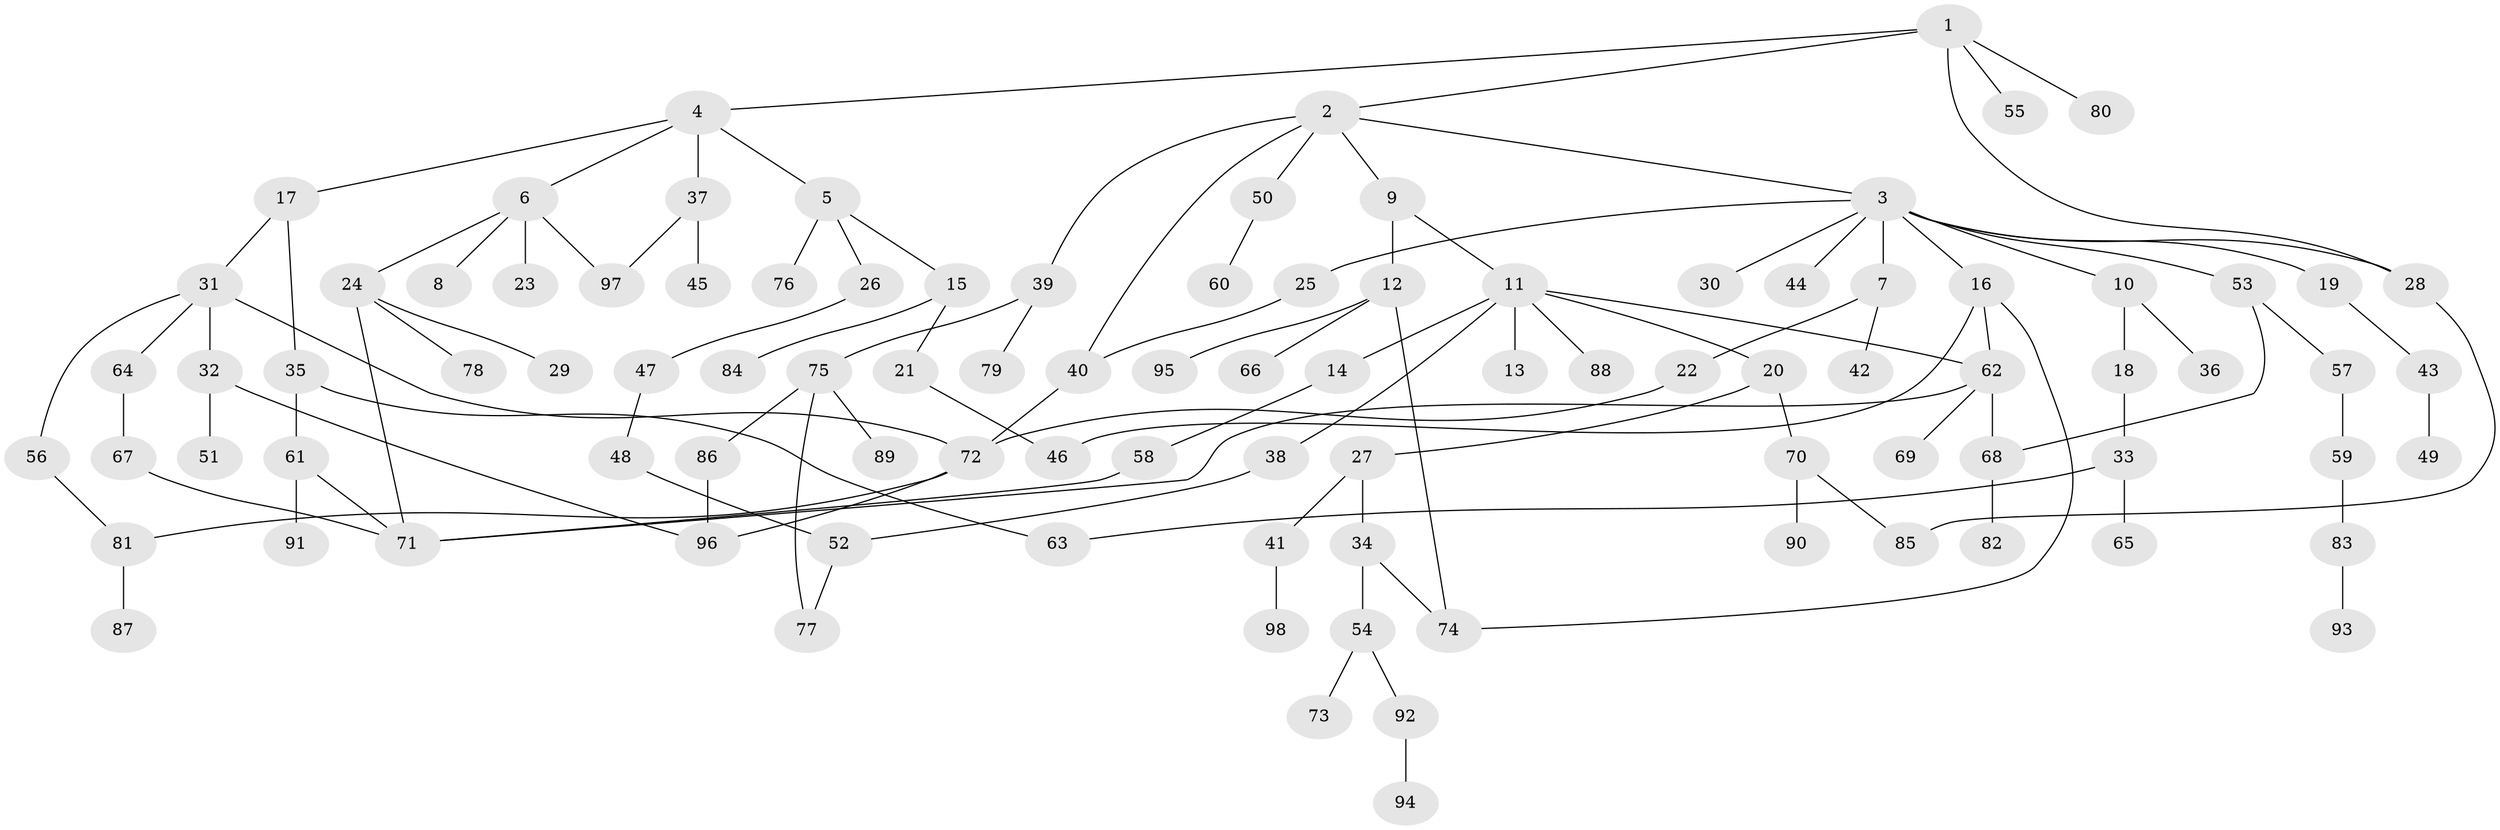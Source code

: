 // coarse degree distribution, {4: 0.07246376811594203, 6: 0.028985507246376812, 11: 0.014492753623188406, 5: 0.07246376811594203, 2: 0.3333333333333333, 1: 0.3188405797101449, 3: 0.13043478260869565, 8: 0.014492753623188406, 7: 0.014492753623188406}
// Generated by graph-tools (version 1.1) at 2025/23/03/03/25 07:23:35]
// undirected, 98 vertices, 118 edges
graph export_dot {
graph [start="1"]
  node [color=gray90,style=filled];
  1;
  2;
  3;
  4;
  5;
  6;
  7;
  8;
  9;
  10;
  11;
  12;
  13;
  14;
  15;
  16;
  17;
  18;
  19;
  20;
  21;
  22;
  23;
  24;
  25;
  26;
  27;
  28;
  29;
  30;
  31;
  32;
  33;
  34;
  35;
  36;
  37;
  38;
  39;
  40;
  41;
  42;
  43;
  44;
  45;
  46;
  47;
  48;
  49;
  50;
  51;
  52;
  53;
  54;
  55;
  56;
  57;
  58;
  59;
  60;
  61;
  62;
  63;
  64;
  65;
  66;
  67;
  68;
  69;
  70;
  71;
  72;
  73;
  74;
  75;
  76;
  77;
  78;
  79;
  80;
  81;
  82;
  83;
  84;
  85;
  86;
  87;
  88;
  89;
  90;
  91;
  92;
  93;
  94;
  95;
  96;
  97;
  98;
  1 -- 2;
  1 -- 4;
  1 -- 55;
  1 -- 80;
  1 -- 28;
  2 -- 3;
  2 -- 9;
  2 -- 39;
  2 -- 40;
  2 -- 50;
  3 -- 7;
  3 -- 10;
  3 -- 16;
  3 -- 19;
  3 -- 25;
  3 -- 28;
  3 -- 30;
  3 -- 44;
  3 -- 53;
  4 -- 5;
  4 -- 6;
  4 -- 17;
  4 -- 37;
  5 -- 15;
  5 -- 26;
  5 -- 76;
  6 -- 8;
  6 -- 23;
  6 -- 24;
  6 -- 97;
  7 -- 22;
  7 -- 42;
  9 -- 11;
  9 -- 12;
  10 -- 18;
  10 -- 36;
  11 -- 13;
  11 -- 14;
  11 -- 20;
  11 -- 38;
  11 -- 62;
  11 -- 88;
  12 -- 66;
  12 -- 95;
  12 -- 74;
  14 -- 58;
  15 -- 21;
  15 -- 84;
  16 -- 46;
  16 -- 62;
  16 -- 74;
  17 -- 31;
  17 -- 35;
  18 -- 33;
  19 -- 43;
  20 -- 27;
  20 -- 70;
  21 -- 46;
  22 -- 72;
  24 -- 29;
  24 -- 78;
  24 -- 71;
  25 -- 40;
  26 -- 47;
  27 -- 34;
  27 -- 41;
  28 -- 85;
  31 -- 32;
  31 -- 56;
  31 -- 64;
  31 -- 72;
  32 -- 51;
  32 -- 96;
  33 -- 65;
  33 -- 63;
  34 -- 54;
  34 -- 74;
  35 -- 61;
  35 -- 63;
  37 -- 45;
  37 -- 97;
  38 -- 52;
  39 -- 75;
  39 -- 79;
  40 -- 72;
  41 -- 98;
  43 -- 49;
  47 -- 48;
  48 -- 52;
  50 -- 60;
  52 -- 77;
  53 -- 57;
  53 -- 68;
  54 -- 73;
  54 -- 92;
  56 -- 81;
  57 -- 59;
  58 -- 71;
  59 -- 83;
  61 -- 91;
  61 -- 71;
  62 -- 68;
  62 -- 69;
  62 -- 71;
  64 -- 67;
  67 -- 71;
  68 -- 82;
  70 -- 90;
  70 -- 85;
  72 -- 96;
  72 -- 81;
  75 -- 86;
  75 -- 89;
  75 -- 77;
  81 -- 87;
  83 -- 93;
  86 -- 96;
  92 -- 94;
}
